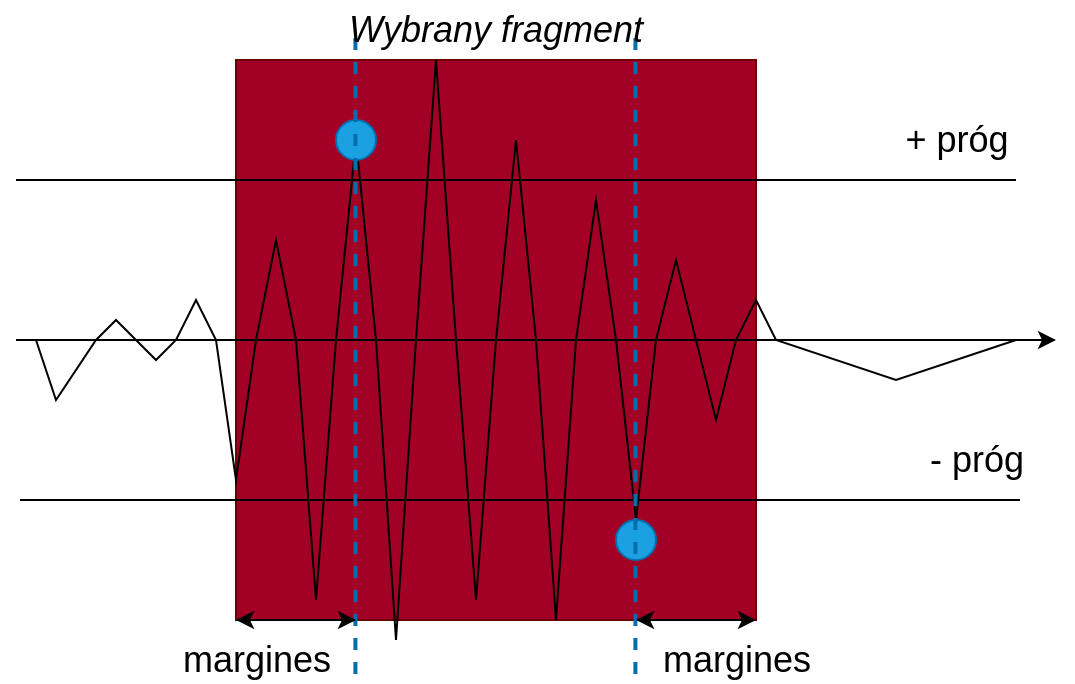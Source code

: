 <mxfile version="23.1.5" type="device">
  <diagram name="Strona-1" id="N-g6R4FaqpWk_qaJ9Zau">
    <mxGraphModel dx="683" dy="456" grid="1" gridSize="10" guides="1" tooltips="1" connect="1" arrows="1" fold="1" page="1" pageScale="1" pageWidth="570" pageHeight="350" math="0" shadow="0">
      <root>
        <mxCell id="0" />
        <mxCell id="1" parent="0" />
        <mxCell id="QXbhTZh7FSRHMu3yAL8Z-152" value="" style="rounded=0;whiteSpace=wrap;html=1;fillColor=#a20025;fontColor=#ffffff;strokeColor=#6F0000;" parent="1" vertex="1">
          <mxGeometry x="150" y="30" width="260" height="280" as="geometry" />
        </mxCell>
        <mxCell id="QXbhTZh7FSRHMu3yAL8Z-137" value="" style="endArrow=classic;html=1;rounded=0;" parent="1" edge="1">
          <mxGeometry width="50" height="50" relative="1" as="geometry">
            <mxPoint x="40" y="170" as="sourcePoint" />
            <mxPoint x="560" y="170" as="targetPoint" />
          </mxGeometry>
        </mxCell>
        <mxCell id="QXbhTZh7FSRHMu3yAL8Z-138" value="" style="endArrow=none;html=1;rounded=0;" parent="1" source="QXbhTZh7FSRHMu3yAL8Z-141" edge="1">
          <mxGeometry width="50" height="50" relative="1" as="geometry">
            <mxPoint x="50" y="170" as="sourcePoint" />
            <mxPoint x="540" y="170" as="targetPoint" />
            <Array as="points">
              <mxPoint x="210" y="70" />
              <mxPoint x="220" y="170" />
              <mxPoint x="230" y="320" />
              <mxPoint x="240" y="170" />
              <mxPoint x="250" y="30" />
              <mxPoint x="260" y="170" />
              <mxPoint x="270" y="300" />
              <mxPoint x="280" y="170" />
              <mxPoint x="290" y="70" />
              <mxPoint x="300" y="170" />
              <mxPoint x="310" y="310" />
              <mxPoint x="320" y="170" />
              <mxPoint x="330" y="100" />
              <mxPoint x="340" y="170" />
              <mxPoint x="350" y="260" />
              <mxPoint x="360" y="170" />
              <mxPoint x="370" y="130" />
              <mxPoint x="380" y="170" />
              <mxPoint x="390" y="210" />
              <mxPoint x="400" y="170" />
              <mxPoint x="410" y="150" />
              <mxPoint x="420" y="170" />
              <mxPoint x="480" y="190" />
            </Array>
          </mxGeometry>
        </mxCell>
        <mxCell id="QXbhTZh7FSRHMu3yAL8Z-139" value="&lt;font style=&quot;font-size: 18px;&quot;&gt;+ próg&lt;/font&gt;" style="endArrow=none;html=1;rounded=0;" parent="1" edge="1">
          <mxGeometry x="0.88" y="20" width="50" height="50" relative="1" as="geometry">
            <mxPoint x="40" y="90" as="sourcePoint" />
            <mxPoint x="540" y="90" as="targetPoint" />
            <mxPoint as="offset" />
          </mxGeometry>
        </mxCell>
        <mxCell id="QXbhTZh7FSRHMu3yAL8Z-140" value="&lt;font style=&quot;font-size: 18px;&quot;&gt;- próg&lt;/font&gt;" style="endArrow=none;html=1;rounded=0;" parent="1" edge="1">
          <mxGeometry x="0.912" y="20" width="50" height="50" relative="1" as="geometry">
            <mxPoint x="42" y="250" as="sourcePoint" />
            <mxPoint x="542" y="250" as="targetPoint" />
            <mxPoint as="offset" />
          </mxGeometry>
        </mxCell>
        <mxCell id="QXbhTZh7FSRHMu3yAL8Z-142" value="" style="endArrow=none;html=1;rounded=0;" parent="1" target="QXbhTZh7FSRHMu3yAL8Z-141" edge="1">
          <mxGeometry width="50" height="50" relative="1" as="geometry">
            <mxPoint x="50" y="170" as="sourcePoint" />
            <mxPoint x="540" y="170" as="targetPoint" />
            <Array as="points">
              <mxPoint x="60" y="200" />
              <mxPoint x="80" y="170" />
              <mxPoint x="90" y="160" />
              <mxPoint x="100" y="170" />
              <mxPoint x="110" y="180" />
              <mxPoint x="120" y="170" />
              <mxPoint x="130" y="150" />
              <mxPoint x="140" y="170" />
              <mxPoint x="150" y="240" />
              <mxPoint x="160" y="170" />
              <mxPoint x="170" y="120" />
              <mxPoint x="180" y="170" />
              <mxPoint x="190" y="300" />
              <mxPoint x="200" y="170" />
            </Array>
          </mxGeometry>
        </mxCell>
        <mxCell id="QXbhTZh7FSRHMu3yAL8Z-141" value="" style="ellipse;whiteSpace=wrap;html=1;fillColor=#1ba1e2;fontColor=#ffffff;strokeColor=#006EAF;" parent="1" vertex="1">
          <mxGeometry x="200" y="60" width="20" height="20" as="geometry" />
        </mxCell>
        <mxCell id="QXbhTZh7FSRHMu3yAL8Z-145" value="" style="ellipse;whiteSpace=wrap;html=1;aspect=fixed;fillColor=#1ba1e2;fontColor=#ffffff;strokeColor=#006EAF;" parent="1" vertex="1">
          <mxGeometry x="340" y="260" width="20" height="20" as="geometry" />
        </mxCell>
        <mxCell id="QXbhTZh7FSRHMu3yAL8Z-146" value="" style="endArrow=none;html=1;rounded=0;fillColor=#1ba1e2;strokeColor=#006EAF;dashed=1;strokeWidth=2;" parent="1" edge="1">
          <mxGeometry width="50" height="50" relative="1" as="geometry">
            <mxPoint x="209.71" y="337" as="sourcePoint" />
            <mxPoint x="209.71" y="17" as="targetPoint" />
          </mxGeometry>
        </mxCell>
        <mxCell id="QXbhTZh7FSRHMu3yAL8Z-147" value="" style="endArrow=none;html=1;rounded=0;fillColor=#1ba1e2;strokeColor=#006EAF;dashed=1;strokeWidth=2;" parent="1" edge="1">
          <mxGeometry width="50" height="50" relative="1" as="geometry">
            <mxPoint x="349.71" y="337" as="sourcePoint" />
            <mxPoint x="349.71" y="17" as="targetPoint" />
          </mxGeometry>
        </mxCell>
        <mxCell id="QXbhTZh7FSRHMu3yAL8Z-148" value="&lt;font style=&quot;font-size: 18px;&quot;&gt;margines&lt;/font&gt;" style="endArrow=classic;startArrow=classic;html=1;rounded=0;" parent="1" edge="1">
          <mxGeometry x="-0.667" y="-20" width="50" height="50" relative="1" as="geometry">
            <mxPoint x="150" y="310" as="sourcePoint" />
            <mxPoint x="210" y="310" as="targetPoint" />
            <mxPoint as="offset" />
          </mxGeometry>
        </mxCell>
        <mxCell id="QXbhTZh7FSRHMu3yAL8Z-149" value="&lt;font style=&quot;font-size: 18px;&quot;&gt;margines&lt;/font&gt;" style="endArrow=classic;startArrow=classic;html=1;rounded=0;" parent="1" edge="1">
          <mxGeometry x="0.667" y="-20" width="50" height="50" relative="1" as="geometry">
            <mxPoint x="350" y="310" as="sourcePoint" />
            <mxPoint x="410" y="310" as="targetPoint" />
            <mxPoint as="offset" />
          </mxGeometry>
        </mxCell>
        <mxCell id="QXbhTZh7FSRHMu3yAL8Z-153" value="&lt;i style=&quot;&quot;&gt;&lt;font style=&quot;font-size: 18px;&quot;&gt;Wybrany fragment&lt;/font&gt;&lt;/i&gt;" style="text;html=1;align=center;verticalAlign=middle;whiteSpace=wrap;rounded=0;" parent="1" vertex="1">
          <mxGeometry x="205" width="150" height="30" as="geometry" />
        </mxCell>
      </root>
    </mxGraphModel>
  </diagram>
</mxfile>
